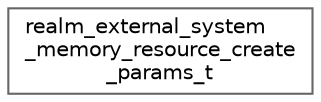 digraph "Graphical Class Hierarchy"
{
 // LATEX_PDF_SIZE
  bgcolor="transparent";
  edge [fontname=Helvetica,fontsize=10,labelfontname=Helvetica,labelfontsize=10];
  node [fontname=Helvetica,fontsize=10,shape=box,height=0.2,width=0.4];
  rankdir="LR";
  Node0 [id="Node000000",label="realm_external_system\l_memory_resource_create\l_params_t",height=0.2,width=0.4,color="grey40", fillcolor="white", style="filled",URL="$structrealm__external__system__memory__resource__create__params__t.html",tooltip=" "];
}

